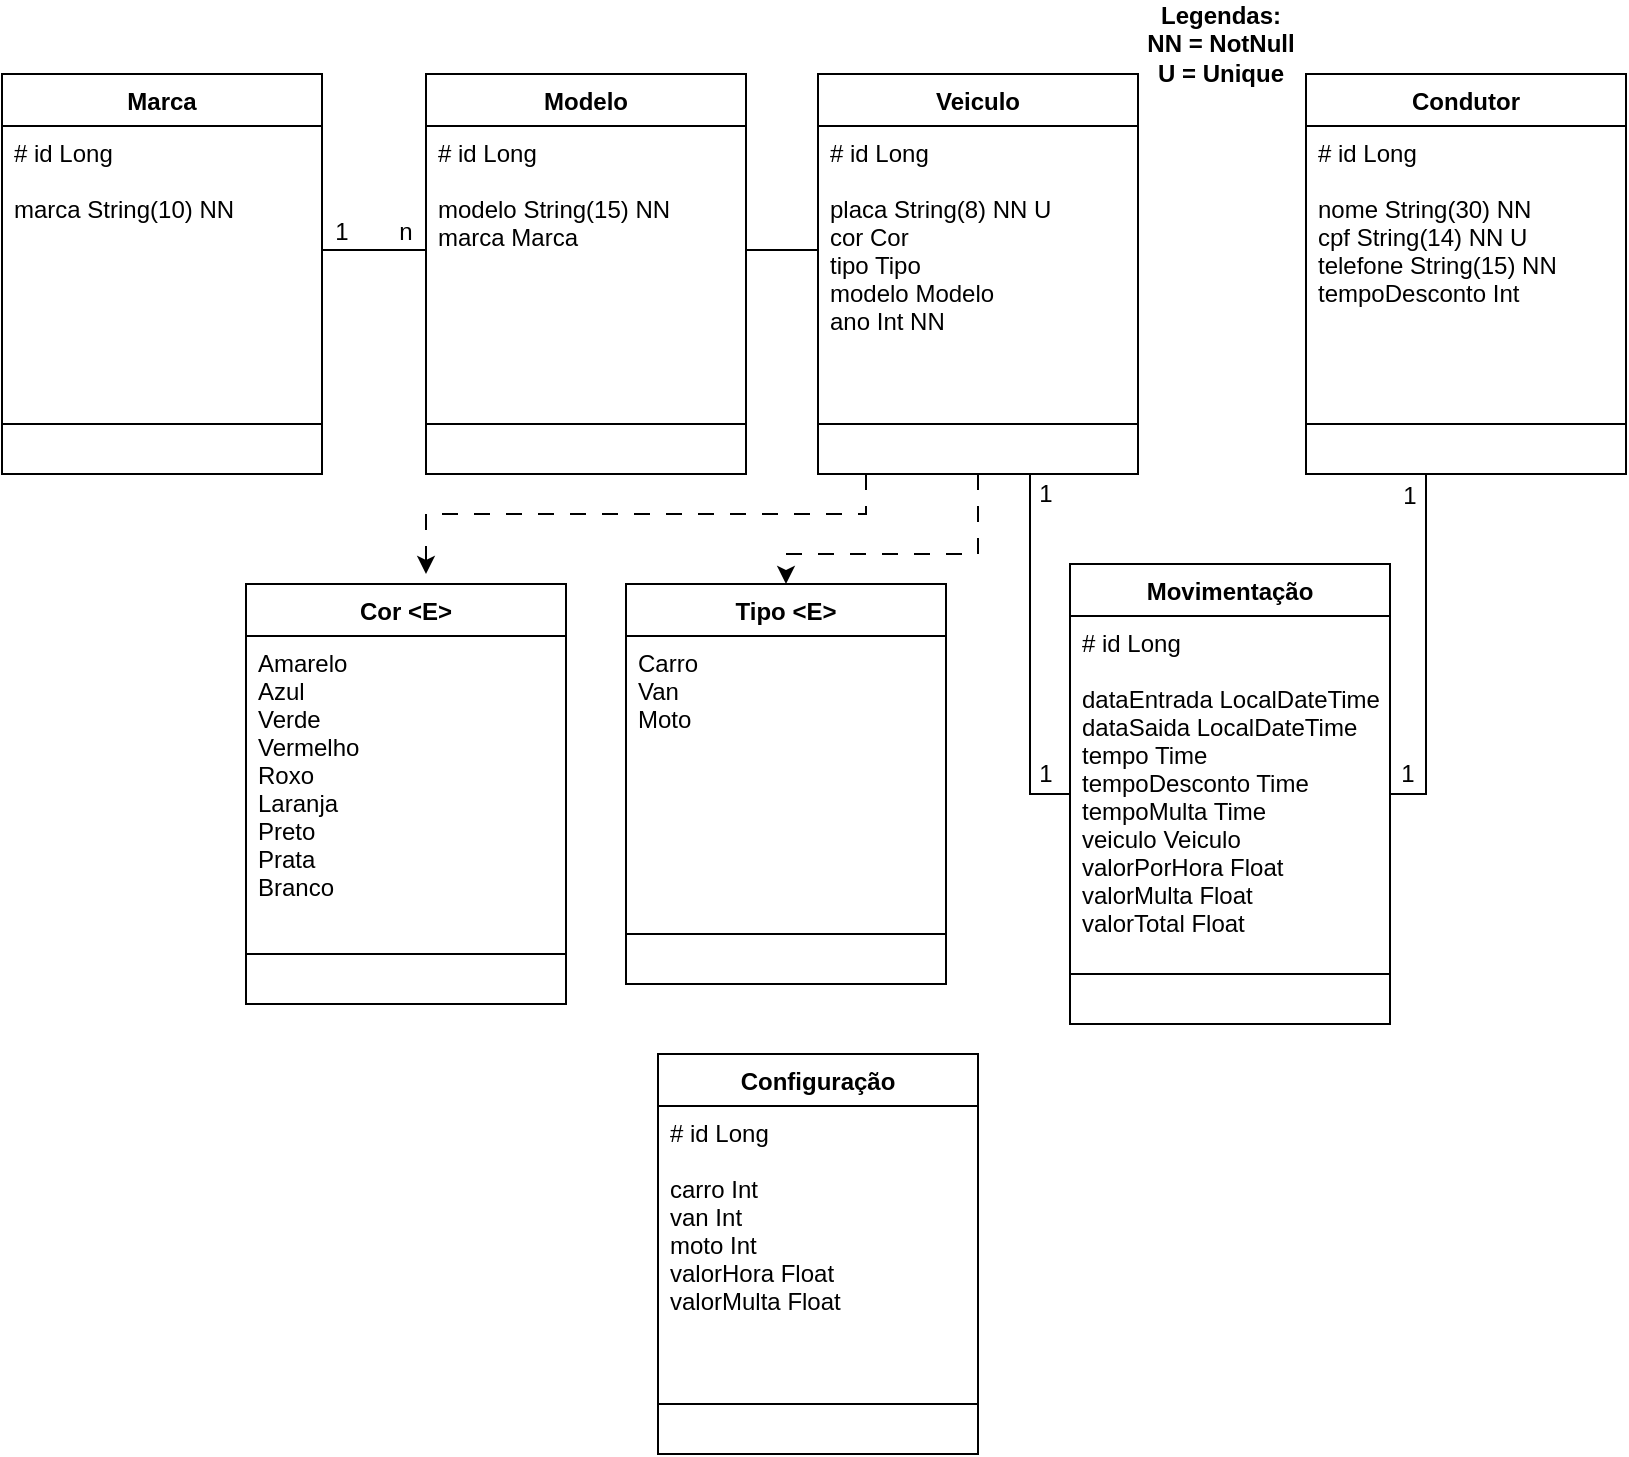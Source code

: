 <mxfile version="20.8.20" type="github">
  <diagram name="Página-1" id="_aPg7-1qgv8ASUU3-PLF">
    <mxGraphModel dx="978" dy="798" grid="1" gridSize="10" guides="1" tooltips="1" connect="1" arrows="1" fold="1" page="1" pageScale="1" pageWidth="827" pageHeight="1169" math="0" shadow="0">
      <root>
        <mxCell id="0" />
        <mxCell id="1" parent="0" />
        <mxCell id="CIX9Yw4dkPsD926omPOh-40" style="edgeStyle=orthogonalEdgeStyle;rounded=0;orthogonalLoop=1;jettySize=auto;html=1;entryX=0.5;entryY=0;entryDx=0;entryDy=0;endArrow=classic;endFill=1;dashed=1;dashPattern=8 8;" edge="1" parent="1" source="7y7Bflm7p9l6n__wvzyg-3" target="7y7Bflm7p9l6n__wvzyg-14">
          <mxGeometry relative="1" as="geometry">
            <Array as="points">
              <mxPoint x="494" y="280" />
              <mxPoint x="398" y="280" />
            </Array>
          </mxGeometry>
        </mxCell>
        <mxCell id="CIX9Yw4dkPsD926omPOh-41" style="edgeStyle=orthogonalEdgeStyle;rounded=0;orthogonalLoop=1;jettySize=auto;html=1;dashed=1;dashPattern=8 8;endArrow=classic;endFill=1;" edge="1" parent="1">
          <mxGeometry relative="1" as="geometry">
            <mxPoint x="218" y="290" as="targetPoint" />
            <mxPoint x="438" y="240" as="sourcePoint" />
            <Array as="points">
              <mxPoint x="438" y="260" />
              <mxPoint x="218" y="260" />
            </Array>
          </mxGeometry>
        </mxCell>
        <mxCell id="7y7Bflm7p9l6n__wvzyg-3" value="Veiculo" style="swimlane;fontStyle=1;align=center;verticalAlign=top;childLayout=stackLayout;horizontal=1;startSize=26;horizontalStack=0;resizeParent=1;resizeParentMax=0;resizeLast=0;collapsible=1;marginBottom=0;" parent="1" vertex="1">
          <mxGeometry x="414" y="40" width="160" height="200" as="geometry" />
        </mxCell>
        <mxCell id="7y7Bflm7p9l6n__wvzyg-4" value="# id Long&#xa;&#xa;placa String(8) NN U&#xa;cor Cor&#xa;tipo Tipo&#xa;modelo Modelo&#xa;ano Int NN" style="text;strokeColor=none;fillColor=none;align=left;verticalAlign=top;spacingLeft=4;spacingRight=4;overflow=hidden;rotatable=0;points=[[0,0.5],[1,0.5]];portConstraint=eastwest;" parent="7y7Bflm7p9l6n__wvzyg-3" vertex="1">
          <mxGeometry y="26" width="160" height="124" as="geometry" />
        </mxCell>
        <mxCell id="7y7Bflm7p9l6n__wvzyg-5" value="" style="line;strokeWidth=1;fillColor=none;align=left;verticalAlign=middle;spacingTop=-1;spacingLeft=3;spacingRight=3;rotatable=0;labelPosition=right;points=[];portConstraint=eastwest;strokeColor=inherit;" parent="7y7Bflm7p9l6n__wvzyg-3" vertex="1">
          <mxGeometry y="150" width="160" height="50" as="geometry" />
        </mxCell>
        <mxCell id="7y7Bflm7p9l6n__wvzyg-8" value="Condutor" style="swimlane;fontStyle=1;align=center;verticalAlign=top;childLayout=stackLayout;horizontal=1;startSize=26;horizontalStack=0;resizeParent=1;resizeParentMax=0;resizeLast=0;collapsible=1;marginBottom=0;" parent="1" vertex="1">
          <mxGeometry x="658" y="40" width="160" height="200" as="geometry" />
        </mxCell>
        <mxCell id="7y7Bflm7p9l6n__wvzyg-9" value="# id Long&#xa;&#xa;nome String(30) NN&#xa;cpf String(14) NN U&#xa;telefone String(15) NN&#xa;tempoDesconto Int" style="text;strokeColor=none;fillColor=none;align=left;verticalAlign=top;spacingLeft=4;spacingRight=4;overflow=hidden;rotatable=0;points=[[0,0.5],[1,0.5]];portConstraint=eastwest;" parent="7y7Bflm7p9l6n__wvzyg-8" vertex="1">
          <mxGeometry y="26" width="160" height="124" as="geometry" />
        </mxCell>
        <mxCell id="7y7Bflm7p9l6n__wvzyg-10" value="" style="line;strokeWidth=1;fillColor=none;align=left;verticalAlign=middle;spacingTop=-1;spacingLeft=3;spacingRight=3;rotatable=0;labelPosition=right;points=[];portConstraint=eastwest;strokeColor=inherit;" parent="7y7Bflm7p9l6n__wvzyg-8" vertex="1">
          <mxGeometry y="150" width="160" height="50" as="geometry" />
        </mxCell>
        <mxCell id="7y7Bflm7p9l6n__wvzyg-11" value="Cor &lt;E&gt;" style="swimlane;fontStyle=1;align=center;verticalAlign=top;childLayout=stackLayout;horizontal=1;startSize=26;horizontalStack=0;resizeParent=1;resizeParentMax=0;resizeLast=0;collapsible=1;marginBottom=0;" parent="1" vertex="1">
          <mxGeometry x="128" y="295" width="160" height="210" as="geometry" />
        </mxCell>
        <mxCell id="7y7Bflm7p9l6n__wvzyg-12" value="Amarelo&#xa;Azul&#xa;Verde&#xa;Vermelho&#xa;Roxo&#xa;Laranja&#xa;Preto&#xa;Prata&#xa;Branco" style="text;strokeColor=none;fillColor=none;align=left;verticalAlign=top;spacingLeft=4;spacingRight=4;overflow=hidden;rotatable=0;points=[[0,0.5],[1,0.5]];portConstraint=eastwest;" parent="7y7Bflm7p9l6n__wvzyg-11" vertex="1">
          <mxGeometry y="26" width="160" height="134" as="geometry" />
        </mxCell>
        <mxCell id="7y7Bflm7p9l6n__wvzyg-13" value="" style="line;strokeWidth=1;fillColor=none;align=left;verticalAlign=middle;spacingTop=-1;spacingLeft=3;spacingRight=3;rotatable=0;labelPosition=right;points=[];portConstraint=eastwest;strokeColor=inherit;" parent="7y7Bflm7p9l6n__wvzyg-11" vertex="1">
          <mxGeometry y="160" width="160" height="50" as="geometry" />
        </mxCell>
        <mxCell id="7y7Bflm7p9l6n__wvzyg-14" value="Tipo &lt;E&gt;" style="swimlane;fontStyle=1;align=center;verticalAlign=top;childLayout=stackLayout;horizontal=1;startSize=26;horizontalStack=0;resizeParent=1;resizeParentMax=0;resizeLast=0;collapsible=1;marginBottom=0;" parent="1" vertex="1">
          <mxGeometry x="318" y="295" width="160" height="200" as="geometry" />
        </mxCell>
        <mxCell id="7y7Bflm7p9l6n__wvzyg-15" value="Carro &#xa;Van &#xa;Moto" style="text;strokeColor=none;fillColor=none;align=left;verticalAlign=top;spacingLeft=4;spacingRight=4;overflow=hidden;rotatable=0;points=[[0,0.5],[1,0.5]];portConstraint=eastwest;" parent="7y7Bflm7p9l6n__wvzyg-14" vertex="1">
          <mxGeometry y="26" width="160" height="124" as="geometry" />
        </mxCell>
        <mxCell id="7y7Bflm7p9l6n__wvzyg-16" value="" style="line;strokeWidth=1;fillColor=none;align=left;verticalAlign=middle;spacingTop=-1;spacingLeft=3;spacingRight=3;rotatable=0;labelPosition=right;points=[];portConstraint=eastwest;strokeColor=inherit;" parent="7y7Bflm7p9l6n__wvzyg-14" vertex="1">
          <mxGeometry y="150" width="160" height="50" as="geometry" />
        </mxCell>
        <mxCell id="CIX9Yw4dkPsD926omPOh-1" value="Configuração" style="swimlane;fontStyle=1;align=center;verticalAlign=top;childLayout=stackLayout;horizontal=1;startSize=26;horizontalStack=0;resizeParent=1;resizeParentMax=0;resizeLast=0;collapsible=1;marginBottom=0;" vertex="1" parent="1">
          <mxGeometry x="334" y="530" width="160" height="200" as="geometry" />
        </mxCell>
        <mxCell id="CIX9Yw4dkPsD926omPOh-2" value="# id Long&#xa;&#xa;carro Int&#xa;van Int&#xa;moto Int&#xa;valorHora Float&#xa;valorMulta Float" style="text;strokeColor=none;fillColor=none;align=left;verticalAlign=top;spacingLeft=4;spacingRight=4;overflow=hidden;rotatable=0;points=[[0,0.5],[1,0.5]];portConstraint=eastwest;" vertex="1" parent="CIX9Yw4dkPsD926omPOh-1">
          <mxGeometry y="26" width="160" height="124" as="geometry" />
        </mxCell>
        <mxCell id="CIX9Yw4dkPsD926omPOh-3" value="" style="line;strokeWidth=1;fillColor=none;align=left;verticalAlign=middle;spacingTop=-1;spacingLeft=3;spacingRight=3;rotatable=0;labelPosition=right;points=[];portConstraint=eastwest;strokeColor=inherit;" vertex="1" parent="CIX9Yw4dkPsD926omPOh-1">
          <mxGeometry y="150" width="160" height="50" as="geometry" />
        </mxCell>
        <mxCell id="CIX9Yw4dkPsD926omPOh-34" style="edgeStyle=orthogonalEdgeStyle;rounded=0;orthogonalLoop=1;jettySize=auto;html=1;endArrow=none;endFill=0;" edge="1" parent="1" source="CIX9Yw4dkPsD926omPOh-4">
          <mxGeometry relative="1" as="geometry">
            <mxPoint x="520" y="240" as="targetPoint" />
            <Array as="points">
              <mxPoint x="520" y="400" />
            </Array>
          </mxGeometry>
        </mxCell>
        <mxCell id="CIX9Yw4dkPsD926omPOh-4" value="Movimentação" style="swimlane;fontStyle=1;align=center;verticalAlign=top;childLayout=stackLayout;horizontal=1;startSize=26;horizontalStack=0;resizeParent=1;resizeParentMax=0;resizeLast=0;collapsible=1;marginBottom=0;" vertex="1" parent="1">
          <mxGeometry x="540" y="285" width="160" height="230" as="geometry" />
        </mxCell>
        <mxCell id="CIX9Yw4dkPsD926omPOh-5" value="# id Long&#xa;&#xa;dataEntrada LocalDateTime&#xa;dataSaida LocalDateTime&#xa;tempo Time&#xa;tempoDesconto Time&#xa;tempoMulta Time&#xa;veiculo Veiculo&#xa;valorPorHora Float&#xa;valorMulta Float&#xa;valorTotal Float" style="text;strokeColor=none;fillColor=none;align=left;verticalAlign=top;spacingLeft=4;spacingRight=4;overflow=hidden;rotatable=0;points=[[0,0.5],[1,0.5]];portConstraint=eastwest;" vertex="1" parent="CIX9Yw4dkPsD926omPOh-4">
          <mxGeometry y="26" width="160" height="154" as="geometry" />
        </mxCell>
        <mxCell id="CIX9Yw4dkPsD926omPOh-6" value="" style="line;strokeWidth=1;fillColor=none;align=left;verticalAlign=middle;spacingTop=-1;spacingLeft=3;spacingRight=3;rotatable=0;labelPosition=right;points=[];portConstraint=eastwest;strokeColor=inherit;" vertex="1" parent="CIX9Yw4dkPsD926omPOh-4">
          <mxGeometry y="180" width="160" height="50" as="geometry" />
        </mxCell>
        <mxCell id="CIX9Yw4dkPsD926omPOh-17" value="Modelo" style="swimlane;fontStyle=1;align=center;verticalAlign=top;childLayout=stackLayout;horizontal=1;startSize=26;horizontalStack=0;resizeParent=1;resizeParentMax=0;resizeLast=0;collapsible=1;marginBottom=0;" vertex="1" parent="1">
          <mxGeometry x="218" y="40" width="160" height="200" as="geometry" />
        </mxCell>
        <mxCell id="CIX9Yw4dkPsD926omPOh-18" value="# id Long&#xa;&#xa;modelo String(15) NN&#xa;marca Marca" style="text;strokeColor=none;fillColor=none;align=left;verticalAlign=top;spacingLeft=4;spacingRight=4;overflow=hidden;rotatable=0;points=[[0,0.5],[1,0.5]];portConstraint=eastwest;" vertex="1" parent="CIX9Yw4dkPsD926omPOh-17">
          <mxGeometry y="26" width="160" height="124" as="geometry" />
        </mxCell>
        <mxCell id="CIX9Yw4dkPsD926omPOh-19" value="" style="line;strokeWidth=1;fillColor=none;align=left;verticalAlign=middle;spacingTop=-1;spacingLeft=3;spacingRight=3;rotatable=0;labelPosition=right;points=[];portConstraint=eastwest;strokeColor=inherit;" vertex="1" parent="CIX9Yw4dkPsD926omPOh-17">
          <mxGeometry y="150" width="160" height="50" as="geometry" />
        </mxCell>
        <mxCell id="CIX9Yw4dkPsD926omPOh-20" value="Marca" style="swimlane;fontStyle=1;align=center;verticalAlign=top;childLayout=stackLayout;horizontal=1;startSize=26;horizontalStack=0;resizeParent=1;resizeParentMax=0;resizeLast=0;collapsible=1;marginBottom=0;" vertex="1" parent="1">
          <mxGeometry x="6" y="40" width="160" height="200" as="geometry" />
        </mxCell>
        <mxCell id="CIX9Yw4dkPsD926omPOh-21" value="# id Long&#xa;&#xa;marca String(10) NN" style="text;strokeColor=none;fillColor=none;align=left;verticalAlign=top;spacingLeft=4;spacingRight=4;overflow=hidden;rotatable=0;points=[[0,0.5],[1,0.5]];portConstraint=eastwest;" vertex="1" parent="CIX9Yw4dkPsD926omPOh-20">
          <mxGeometry y="26" width="160" height="124" as="geometry" />
        </mxCell>
        <mxCell id="CIX9Yw4dkPsD926omPOh-22" value="" style="line;strokeWidth=1;fillColor=none;align=left;verticalAlign=middle;spacingTop=-1;spacingLeft=3;spacingRight=3;rotatable=0;labelPosition=right;points=[];portConstraint=eastwest;strokeColor=inherit;" vertex="1" parent="CIX9Yw4dkPsD926omPOh-20">
          <mxGeometry y="150" width="160" height="50" as="geometry" />
        </mxCell>
        <mxCell id="CIX9Yw4dkPsD926omPOh-26" value="" style="edgeStyle=orthogonalEdgeStyle;rounded=0;orthogonalLoop=1;jettySize=auto;html=1;endArrow=none;endFill=0;" edge="1" parent="1" source="7y7Bflm7p9l6n__wvzyg-4" target="CIX9Yw4dkPsD926omPOh-18">
          <mxGeometry relative="1" as="geometry" />
        </mxCell>
        <mxCell id="CIX9Yw4dkPsD926omPOh-27" value="" style="edgeStyle=orthogonalEdgeStyle;rounded=0;orthogonalLoop=1;jettySize=auto;html=1;endArrow=none;endFill=0;" edge="1" parent="1" source="CIX9Yw4dkPsD926omPOh-18" target="CIX9Yw4dkPsD926omPOh-21">
          <mxGeometry relative="1" as="geometry" />
        </mxCell>
        <mxCell id="CIX9Yw4dkPsD926omPOh-28" value="1" style="text;html=1;strokeColor=none;fillColor=none;align=center;verticalAlign=middle;whiteSpace=wrap;rounded=0;" vertex="1" parent="1">
          <mxGeometry x="171" y="109" width="10" height="20" as="geometry" />
        </mxCell>
        <mxCell id="CIX9Yw4dkPsD926omPOh-30" value="n" style="text;html=1;strokeColor=none;fillColor=none;align=center;verticalAlign=middle;whiteSpace=wrap;rounded=0;" vertex="1" parent="1">
          <mxGeometry x="203" y="109" width="10" height="20" as="geometry" />
        </mxCell>
        <mxCell id="CIX9Yw4dkPsD926omPOh-35" style="edgeStyle=orthogonalEdgeStyle;rounded=0;orthogonalLoop=1;jettySize=auto;html=1;endArrow=none;endFill=0;entryX=0.5;entryY=1;entryDx=0;entryDy=0;" edge="1" parent="1" source="CIX9Yw4dkPsD926omPOh-5" target="7y7Bflm7p9l6n__wvzyg-8">
          <mxGeometry relative="1" as="geometry">
            <mxPoint x="738" y="250" as="targetPoint" />
            <Array as="points">
              <mxPoint x="718" y="400" />
              <mxPoint x="718" y="240" />
            </Array>
          </mxGeometry>
        </mxCell>
        <mxCell id="CIX9Yw4dkPsD926omPOh-36" value="1" style="text;html=1;strokeColor=none;fillColor=none;align=center;verticalAlign=middle;whiteSpace=wrap;rounded=0;" vertex="1" parent="1">
          <mxGeometry x="523" y="240" width="10" height="20" as="geometry" />
        </mxCell>
        <mxCell id="CIX9Yw4dkPsD926omPOh-37" value="1" style="text;html=1;strokeColor=none;fillColor=none;align=center;verticalAlign=middle;whiteSpace=wrap;rounded=0;" vertex="1" parent="1">
          <mxGeometry x="523" y="380" width="10" height="20" as="geometry" />
        </mxCell>
        <mxCell id="CIX9Yw4dkPsD926omPOh-38" value="1" style="text;html=1;strokeColor=none;fillColor=none;align=center;verticalAlign=middle;whiteSpace=wrap;rounded=0;" vertex="1" parent="1">
          <mxGeometry x="706" y="241" width="8" height="20" as="geometry" />
        </mxCell>
        <mxCell id="CIX9Yw4dkPsD926omPOh-39" value="1" style="text;html=1;strokeColor=none;fillColor=none;align=center;verticalAlign=middle;whiteSpace=wrap;rounded=0;" vertex="1" parent="1">
          <mxGeometry x="704" y="380" width="10" height="20" as="geometry" />
        </mxCell>
        <mxCell id="CIX9Yw4dkPsD926omPOh-42" value="&lt;b&gt;Legendas:&lt;br&gt;NN = NotNull&lt;br&gt;U = Unique&lt;/b&gt;" style="text;html=1;strokeColor=none;fillColor=none;align=center;verticalAlign=middle;whiteSpace=wrap;rounded=0;" vertex="1" parent="1">
          <mxGeometry x="567.5" y="10" width="95" height="30" as="geometry" />
        </mxCell>
      </root>
    </mxGraphModel>
  </diagram>
</mxfile>
